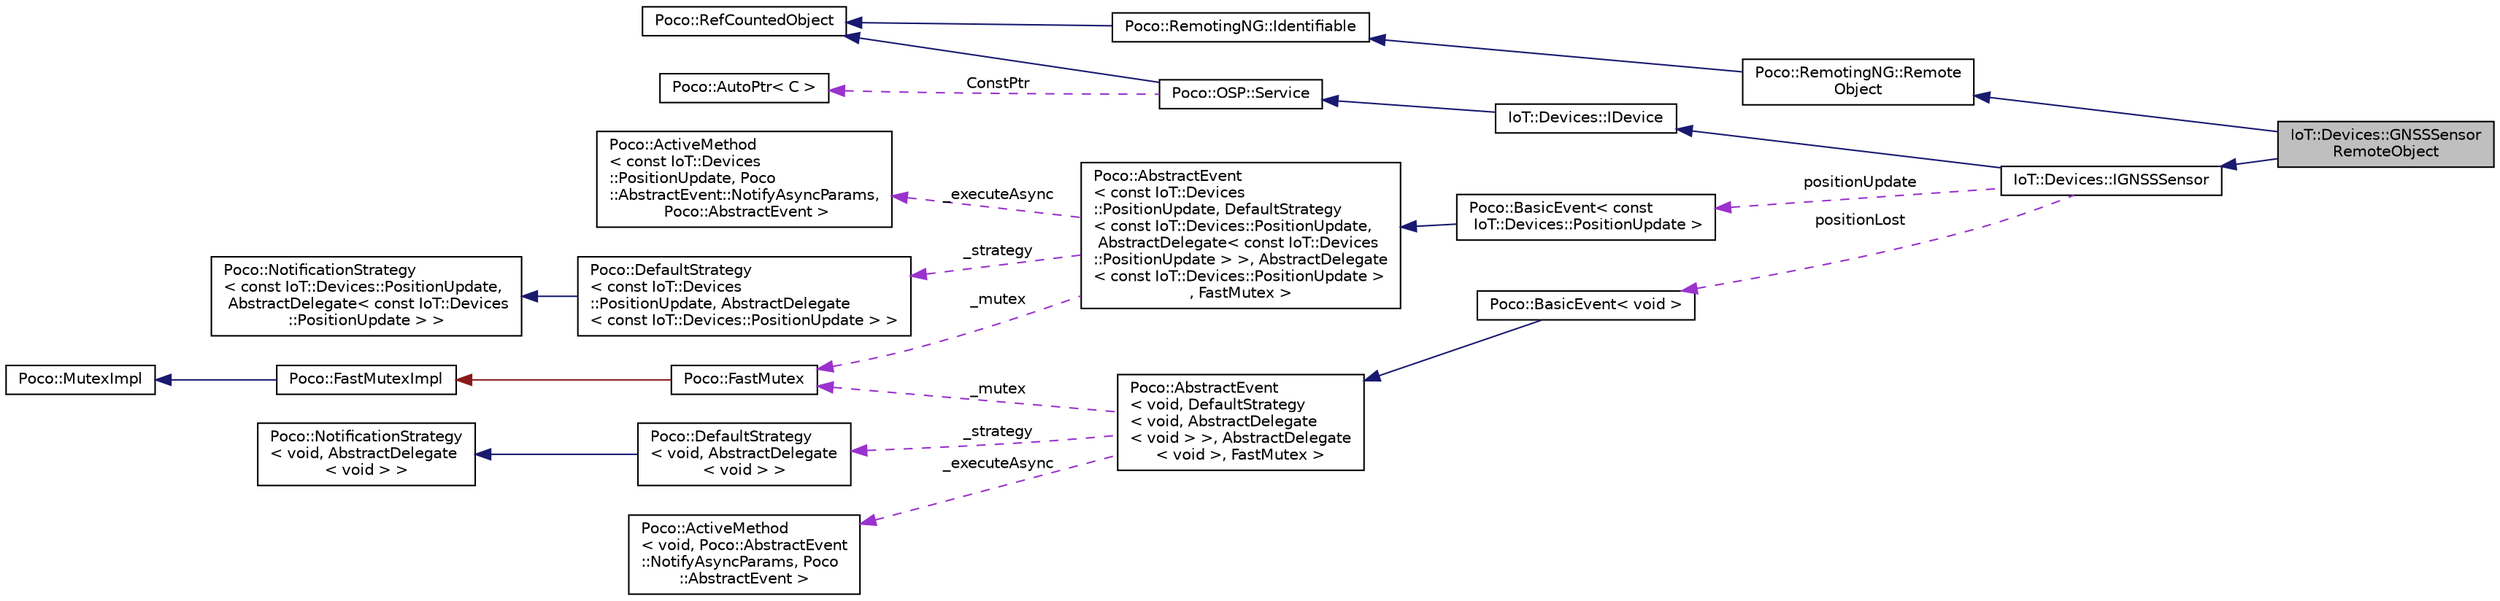 digraph "IoT::Devices::GNSSSensorRemoteObject"
{
 // LATEX_PDF_SIZE
  edge [fontname="Helvetica",fontsize="10",labelfontname="Helvetica",labelfontsize="10"];
  node [fontname="Helvetica",fontsize="10",shape=record];
  rankdir="LR";
  Node1 [label="IoT::Devices::GNSSSensor\lRemoteObject",height=0.2,width=0.4,color="black", fillcolor="grey75", style="filled", fontcolor="black",tooltip=" "];
  Node2 -> Node1 [dir="back",color="midnightblue",fontsize="10",style="solid"];
  Node2 [label="IoT::Devices::IGNSSSensor",height=0.2,width=0.4,color="black", fillcolor="white", style="filled",URL="$classIoT_1_1Devices_1_1IGNSSSensor.html",tooltip=" "];
  Node3 -> Node2 [dir="back",color="midnightblue",fontsize="10",style="solid"];
  Node3 [label="IoT::Devices::IDevice",height=0.2,width=0.4,color="black", fillcolor="white", style="filled",URL="$classIoT_1_1Devices_1_1IDevice.html",tooltip=" "];
  Node4 -> Node3 [dir="back",color="midnightblue",fontsize="10",style="solid"];
  Node4 [label="Poco::OSP::Service",height=0.2,width=0.4,color="black", fillcolor="white", style="filled",URL="$classPoco_1_1OSP_1_1Service.html",tooltip=" "];
  Node5 -> Node4 [dir="back",color="midnightblue",fontsize="10",style="solid"];
  Node5 [label="Poco::RefCountedObject",height=0.2,width=0.4,color="black", fillcolor="white", style="filled",URL="$classPoco_1_1RefCountedObject.html",tooltip=" "];
  Node6 -> Node4 [dir="back",color="darkorchid3",fontsize="10",style="dashed",label=" ConstPtr" ];
  Node6 [label="Poco::AutoPtr\< C \>",height=0.2,width=0.4,color="black", fillcolor="white", style="filled",URL="$classPoco_1_1AutoPtr.html",tooltip=" "];
  Node7 -> Node2 [dir="back",color="darkorchid3",fontsize="10",style="dashed",label=" positionUpdate" ];
  Node7 [label="Poco::BasicEvent\< const\l IoT::Devices::PositionUpdate \>",height=0.2,width=0.4,color="black", fillcolor="white", style="filled",URL="$classPoco_1_1BasicEvent.html",tooltip=" "];
  Node8 -> Node7 [dir="back",color="midnightblue",fontsize="10",style="solid"];
  Node8 [label="Poco::AbstractEvent\l\< const IoT::Devices\l::PositionUpdate, DefaultStrategy\l\< const IoT::Devices::PositionUpdate,\l AbstractDelegate\< const IoT::Devices\l::PositionUpdate \> \>, AbstractDelegate\l\< const IoT::Devices::PositionUpdate \>\l, FastMutex \>",height=0.2,width=0.4,color="black", fillcolor="white", style="filled",URL="$classPoco_1_1AbstractEvent.html",tooltip=" "];
  Node9 -> Node8 [dir="back",color="darkorchid3",fontsize="10",style="dashed",label=" _executeAsync" ];
  Node9 [label="Poco::ActiveMethod\l\< const IoT::Devices\l::PositionUpdate, Poco\l::AbstractEvent::NotifyAsyncParams,\l Poco::AbstractEvent \>",height=0.2,width=0.4,color="black", fillcolor="white", style="filled",URL="$classPoco_1_1ActiveMethod.html",tooltip=" "];
  Node10 -> Node8 [dir="back",color="darkorchid3",fontsize="10",style="dashed",label=" _strategy" ];
  Node10 [label="Poco::DefaultStrategy\l\< const IoT::Devices\l::PositionUpdate, AbstractDelegate\l\< const IoT::Devices::PositionUpdate \> \>",height=0.2,width=0.4,color="black", fillcolor="white", style="filled",URL="$classPoco_1_1DefaultStrategy.html",tooltip=" "];
  Node11 -> Node10 [dir="back",color="midnightblue",fontsize="10",style="solid"];
  Node11 [label="Poco::NotificationStrategy\l\< const IoT::Devices::PositionUpdate,\l AbstractDelegate\< const IoT::Devices\l::PositionUpdate \> \>",height=0.2,width=0.4,color="black", fillcolor="white", style="filled",URL="$classPoco_1_1NotificationStrategy.html",tooltip=" "];
  Node12 -> Node8 [dir="back",color="darkorchid3",fontsize="10",style="dashed",label=" _mutex" ];
  Node12 [label="Poco::FastMutex",height=0.2,width=0.4,color="black", fillcolor="white", style="filled",URL="$classPoco_1_1FastMutex.html",tooltip=" "];
  Node13 -> Node12 [dir="back",color="firebrick4",fontsize="10",style="solid"];
  Node13 [label="Poco::FastMutexImpl",height=0.2,width=0.4,color="black", fillcolor="white", style="filled",URL="$classPoco_1_1FastMutexImpl.html",tooltip=" "];
  Node14 -> Node13 [dir="back",color="midnightblue",fontsize="10",style="solid"];
  Node14 [label="Poco::MutexImpl",height=0.2,width=0.4,color="black", fillcolor="white", style="filled",URL="$classPoco_1_1MutexImpl.html",tooltip=" "];
  Node15 -> Node2 [dir="back",color="darkorchid3",fontsize="10",style="dashed",label=" positionLost" ];
  Node15 [label="Poco::BasicEvent\< void \>",height=0.2,width=0.4,color="black", fillcolor="white", style="filled",URL="$classPoco_1_1BasicEvent.html",tooltip=" "];
  Node16 -> Node15 [dir="back",color="midnightblue",fontsize="10",style="solid"];
  Node16 [label="Poco::AbstractEvent\l\< void, DefaultStrategy\l\< void, AbstractDelegate\l\< void \> \>, AbstractDelegate\l\< void \>, FastMutex \>",height=0.2,width=0.4,color="black", fillcolor="white", style="filled",URL="$classPoco_1_1AbstractEvent.html",tooltip=" "];
  Node17 -> Node16 [dir="back",color="darkorchid3",fontsize="10",style="dashed",label=" _strategy" ];
  Node17 [label="Poco::DefaultStrategy\l\< void, AbstractDelegate\l\< void \> \>",height=0.2,width=0.4,color="black", fillcolor="white", style="filled",URL="$classPoco_1_1DefaultStrategy.html",tooltip=" "];
  Node18 -> Node17 [dir="back",color="midnightblue",fontsize="10",style="solid"];
  Node18 [label="Poco::NotificationStrategy\l\< void, AbstractDelegate\l\< void \> \>",height=0.2,width=0.4,color="black", fillcolor="white", style="filled",URL="$classPoco_1_1NotificationStrategy.html",tooltip=" "];
  Node19 -> Node16 [dir="back",color="darkorchid3",fontsize="10",style="dashed",label=" _executeAsync" ];
  Node19 [label="Poco::ActiveMethod\l\< void, Poco::AbstractEvent\l::NotifyAsyncParams, Poco\l::AbstractEvent \>",height=0.2,width=0.4,color="black", fillcolor="white", style="filled",URL="$classPoco_1_1ActiveMethod.html",tooltip=" "];
  Node12 -> Node16 [dir="back",color="darkorchid3",fontsize="10",style="dashed",label=" _mutex" ];
  Node20 -> Node1 [dir="back",color="midnightblue",fontsize="10",style="solid"];
  Node20 [label="Poco::RemotingNG::Remote\lObject",height=0.2,width=0.4,color="black", fillcolor="white", style="filled",URL="$classPoco_1_1RemotingNG_1_1RemoteObject.html",tooltip=" "];
  Node21 -> Node20 [dir="back",color="midnightblue",fontsize="10",style="solid"];
  Node21 [label="Poco::RemotingNG::Identifiable",height=0.2,width=0.4,color="black", fillcolor="white", style="filled",URL="$classPoco_1_1RemotingNG_1_1Identifiable.html",tooltip=" "];
  Node5 -> Node21 [dir="back",color="midnightblue",fontsize="10",style="solid"];
}
